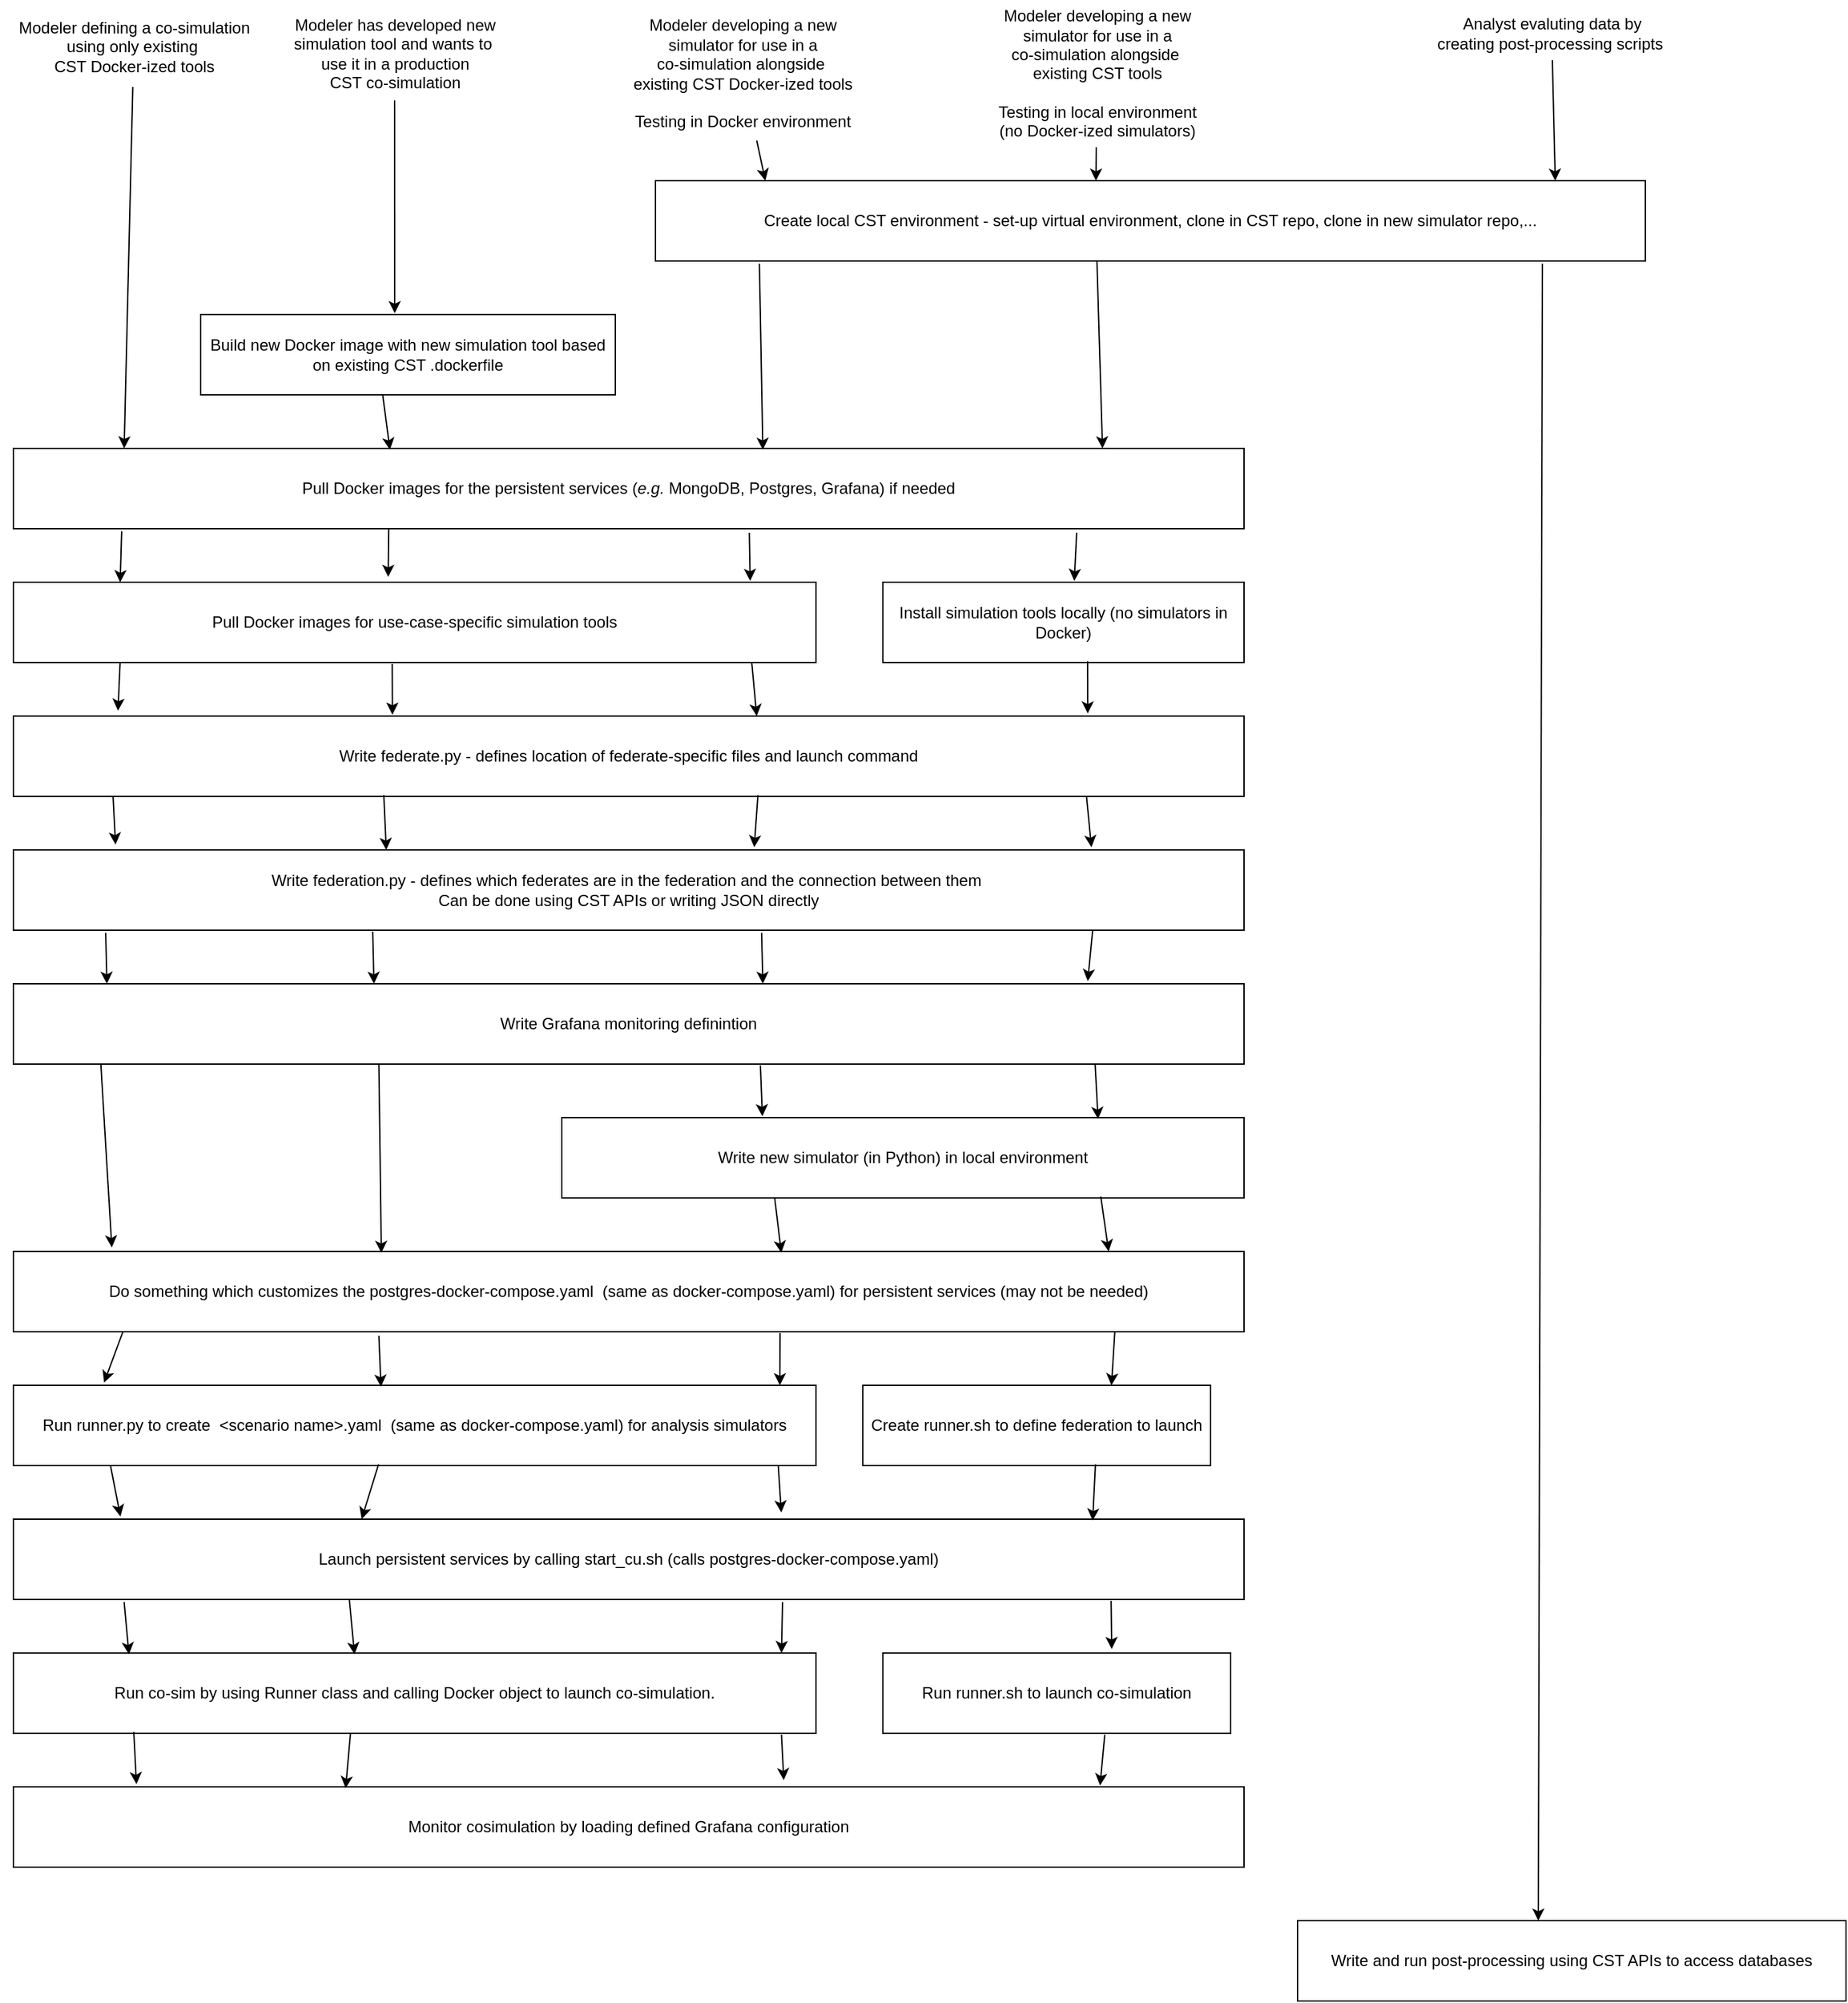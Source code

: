 <mxfile>
    <diagram id="5_6fcLbhgqzA1ueqYNM8" name="Page-1">
        <mxGraphModel dx="1610" dy="1110" grid="1" gridSize="10" guides="1" tooltips="1" connect="1" arrows="1" fold="1" page="1" pageScale="1" pageWidth="10000" pageHeight="10000" math="0" shadow="0">
            <root>
                <mxCell id="0"/>
                <mxCell id="1" parent="0"/>
                <mxCell id="2" value="Modeler defining a co-simulation&lt;br&gt;using only existing&amp;nbsp;&lt;br&gt;CST Docker-ized tools" style="text;html=1;align=center;verticalAlign=middle;resizable=0;points=[];autosize=1;strokeColor=none;fillColor=none;" vertex="1" parent="1">
                    <mxGeometry x="110" y="30.0" width="200" height="60" as="geometry"/>
                </mxCell>
                <mxCell id="3" value="Pull Docker images for the persistent services (&lt;i&gt;e.g.&lt;/i&gt;&amp;nbsp;MongoDB, Postgres, Grafana) if needed" style="rounded=0;whiteSpace=wrap;html=1;" vertex="1" parent="1">
                    <mxGeometry x="120" y="360" width="920" height="60" as="geometry"/>
                </mxCell>
                <mxCell id="4" value="" style="endArrow=classic;html=1;entryX=0.09;entryY=0;entryDx=0;entryDy=0;entryPerimeter=0;" edge="1" parent="1" source="2" target="3">
                    <mxGeometry width="50" height="50" relative="1" as="geometry">
                        <mxPoint x="600" y="650" as="sourcePoint"/>
                        <mxPoint x="650" y="600" as="targetPoint"/>
                    </mxGeometry>
                </mxCell>
                <mxCell id="5" value="Pull Docker images for use-case-specific simulation tools" style="rounded=0;whiteSpace=wrap;html=1;" vertex="1" parent="1">
                    <mxGeometry x="120" y="460" width="600" height="60" as="geometry"/>
                </mxCell>
                <mxCell id="6" value="" style="endArrow=classic;html=1;exitX=0.088;exitY=1.033;exitDx=0;exitDy=0;exitPerimeter=0;entryX=0.133;entryY=0;entryDx=0;entryDy=0;entryPerimeter=0;" edge="1" parent="1" source="3" target="5">
                    <mxGeometry width="50" height="50" relative="1" as="geometry">
                        <mxPoint x="195" y="450" as="sourcePoint"/>
                        <mxPoint x="204" y="490" as="targetPoint"/>
                    </mxGeometry>
                </mxCell>
                <mxCell id="7" value="Write federate.py - defines location of federate-specific files and launch command" style="rounded=0;whiteSpace=wrap;html=1;" vertex="1" parent="1">
                    <mxGeometry x="120" y="560" width="920" height="60" as="geometry"/>
                </mxCell>
                <mxCell id="8" value="" style="endArrow=classic;html=1;entryX=0.085;entryY=-0.067;entryDx=0;entryDy=0;entryPerimeter=0;exitX=0.133;exitY=1;exitDx=0;exitDy=0;exitPerimeter=0;" edge="1" parent="1" source="5" target="7">
                    <mxGeometry width="50" height="50" relative="1" as="geometry">
                        <mxPoint x="210" y="550" as="sourcePoint"/>
                        <mxPoint x="214" y="500" as="targetPoint"/>
                    </mxGeometry>
                </mxCell>
                <mxCell id="9" value="Write federation.py - defines which federates are in the federation and the connection between them&amp;nbsp;&lt;br&gt;Can be done using CST APIs or writing JSON directly" style="rounded=0;whiteSpace=wrap;html=1;" vertex="1" parent="1">
                    <mxGeometry x="120" y="660" width="920" height="60" as="geometry"/>
                </mxCell>
                <mxCell id="10" value="Do something which customizes the postgres-docker-compose.yaml&amp;nbsp; (same as docker-compose.yaml) for persistent services (may not be needed)" style="rounded=0;whiteSpace=wrap;html=1;" vertex="1" parent="1">
                    <mxGeometry x="120" y="960" width="920" height="60" as="geometry"/>
                </mxCell>
                <mxCell id="11" value="Run co-sim by using Runner class and calling Docker object to launch co-simulation." style="rounded=0;whiteSpace=wrap;html=1;" vertex="1" parent="1">
                    <mxGeometry x="120" y="1260" width="600" height="60" as="geometry"/>
                </mxCell>
                <mxCell id="13" value="" style="endArrow=classic;html=1;entryX=0.083;entryY=-0.067;entryDx=0;entryDy=0;entryPerimeter=0;exitX=0.081;exitY=1;exitDx=0;exitDy=0;exitPerimeter=0;" edge="1" parent="1" source="7" target="9">
                    <mxGeometry width="50" height="50" relative="1" as="geometry">
                        <mxPoint x="210" y="650" as="sourcePoint"/>
                        <mxPoint x="219.8" y="600" as="targetPoint"/>
                    </mxGeometry>
                </mxCell>
                <mxCell id="14" value="" style="endArrow=classic;html=1;entryX=0.08;entryY=-0.05;entryDx=0;entryDy=0;entryPerimeter=0;exitX=0.071;exitY=0.983;exitDx=0;exitDy=0;exitPerimeter=0;" edge="1" parent="1" source="31" target="10">
                    <mxGeometry width="50" height="50" relative="1" as="geometry">
                        <mxPoint x="190" y="860" as="sourcePoint"/>
                        <mxPoint x="219.8" y="700" as="targetPoint"/>
                    </mxGeometry>
                </mxCell>
                <mxCell id="17" value="Monitor cosimulation by loading defined Grafana configuration" style="rounded=0;whiteSpace=wrap;html=1;" vertex="1" parent="1">
                    <mxGeometry x="120" y="1360" width="920" height="60" as="geometry"/>
                </mxCell>
                <mxCell id="18" value="" style="endArrow=classic;html=1;exitX=0.089;exitY=1;exitDx=0;exitDy=0;exitPerimeter=0;entryX=0.113;entryY=-0.033;entryDx=0;entryDy=0;entryPerimeter=0;" edge="1" parent="1" source="10" target="49">
                    <mxGeometry width="50" height="50" relative="1" as="geometry">
                        <mxPoint x="220" y="920" as="sourcePoint"/>
                        <mxPoint x="200" y="1070" as="targetPoint"/>
                    </mxGeometry>
                </mxCell>
                <mxCell id="19" value="" style="endArrow=classic;html=1;entryX=0.1;entryY=-0.033;entryDx=0;entryDy=0;entryPerimeter=0;exitX=0.15;exitY=0.983;exitDx=0;exitDy=0;exitPerimeter=0;" edge="1" parent="1" source="11" target="17">
                    <mxGeometry width="50" height="50" relative="1" as="geometry">
                        <mxPoint x="224.78" y="1588.98" as="sourcePoint"/>
                        <mxPoint x="224.78" y="1631.02" as="targetPoint"/>
                    </mxGeometry>
                </mxCell>
                <mxCell id="20" value="" style="endArrow=classic;html=1;entryX=0.439;entryY=0;entryDx=0;entryDy=0;entryPerimeter=0;exitX=0.896;exitY=1.033;exitDx=0;exitDy=0;exitPerimeter=0;" edge="1" parent="1" source="22" target="21">
                    <mxGeometry width="50" height="50" relative="1" as="geometry">
                        <mxPoint x="1220" y="200" as="sourcePoint"/>
                        <mxPoint x="810" y="970" as="targetPoint"/>
                    </mxGeometry>
                </mxCell>
                <mxCell id="21" value="Write and run post-processing using CST APIs to access databases" style="rounded=0;whiteSpace=wrap;html=1;" vertex="1" parent="1">
                    <mxGeometry x="1080" y="1460" width="410" height="60" as="geometry"/>
                </mxCell>
                <mxCell id="22" value="Create local CST environment - set-up virtual environment, clone in CST repo, clone in new simulator repo,..." style="rounded=0;whiteSpace=wrap;html=1;" vertex="1" parent="1">
                    <mxGeometry x="600" y="160" width="740" height="60" as="geometry"/>
                </mxCell>
                <mxCell id="23" value="Analyst evaluting data by&lt;br&gt;creating post-processing scripts&amp;nbsp;" style="text;html=1;align=center;verticalAlign=middle;resizable=0;points=[];autosize=1;strokeColor=none;fillColor=none;" vertex="1" parent="1">
                    <mxGeometry x="1170" y="30.0" width="200" height="40" as="geometry"/>
                </mxCell>
                <mxCell id="24" value="" style="endArrow=classic;html=1;entryX=0.909;entryY=0;entryDx=0;entryDy=0;entryPerimeter=0;" edge="1" parent="1" source="23" target="22">
                    <mxGeometry width="50" height="50" relative="1" as="geometry">
                        <mxPoint x="203.92" y="495.96" as="sourcePoint"/>
                        <mxPoint x="204" y="533.98" as="targetPoint"/>
                    </mxGeometry>
                </mxCell>
                <mxCell id="25" value="Modeler developing a new&lt;br&gt;simulator for use in a&lt;br&gt;co-simulation alongside&amp;nbsp;&lt;br&gt;existing CST Docker-ized tools&lt;br&gt;&lt;br&gt;Testing in Docker environment" style="text;html=1;align=center;verticalAlign=middle;resizable=0;points=[];autosize=1;strokeColor=none;fillColor=none;" vertex="1" parent="1">
                    <mxGeometry x="570" y="30" width="190" height="100" as="geometry"/>
                </mxCell>
                <mxCell id="26" value="" style="endArrow=classic;html=1;entryX=0.111;entryY=0;entryDx=0;entryDy=0;entryPerimeter=0;" edge="1" parent="1" source="25" target="22">
                    <mxGeometry width="50" height="50" relative="1" as="geometry">
                        <mxPoint x="445.138" y="140" as="sourcePoint"/>
                        <mxPoint x="1164.67" y="163.98" as="targetPoint"/>
                    </mxGeometry>
                </mxCell>
                <mxCell id="27" value="" style="endArrow=classic;html=1;entryX=0.609;entryY=0.017;entryDx=0;entryDy=0;entryPerimeter=0;exitX=0.105;exitY=1.033;exitDx=0;exitDy=0;exitPerimeter=0;" edge="1" parent="1" source="22" target="3">
                    <mxGeometry width="50" height="50" relative="1" as="geometry">
                        <mxPoint x="459.952" y="85" as="sourcePoint"/>
                        <mxPoint x="459.89" y="130" as="targetPoint"/>
                    </mxGeometry>
                </mxCell>
                <mxCell id="28" value="" style="endArrow=classic;html=1;exitX=0.305;exitY=1;exitDx=0;exitDy=0;exitPerimeter=0;entryX=0.467;entryY=-0.067;entryDx=0;entryDy=0;entryPerimeter=0;" edge="1" parent="1" source="3" target="5">
                    <mxGeometry width="50" height="50" relative="1" as="geometry">
                        <mxPoint x="213.92" y="461.98" as="sourcePoint"/>
                        <mxPoint x="214" y="500" as="targetPoint"/>
                    </mxGeometry>
                </mxCell>
                <mxCell id="29" value="" style="endArrow=classic;html=1;entryX=0.308;entryY=-0.017;entryDx=0;entryDy=0;entryPerimeter=0;exitX=0.472;exitY=1.017;exitDx=0;exitDy=0;exitPerimeter=0;" edge="1" parent="1" source="5" target="7">
                    <mxGeometry width="50" height="50" relative="1" as="geometry">
                        <mxPoint x="220" y="560" as="sourcePoint"/>
                        <mxPoint x="219.8" y="600" as="targetPoint"/>
                    </mxGeometry>
                </mxCell>
                <mxCell id="30" value="" style="endArrow=classic;html=1;entryX=0.303;entryY=0;entryDx=0;entryDy=0;entryPerimeter=0;exitX=0.301;exitY=0.983;exitDx=0;exitDy=0;exitPerimeter=0;" edge="1" parent="1" source="7" target="9">
                    <mxGeometry width="50" height="50" relative="1" as="geometry">
                        <mxPoint x="453.32" y="561.02" as="sourcePoint"/>
                        <mxPoint x="453.32" y="600" as="targetPoint"/>
                    </mxGeometry>
                </mxCell>
                <mxCell id="31" value="Write Grafana monitoring definintion" style="rounded=0;whiteSpace=wrap;html=1;" vertex="1" parent="1">
                    <mxGeometry x="120" y="760" width="920" height="60" as="geometry"/>
                </mxCell>
                <mxCell id="34" value="Write new simulator (in Python) in local environment" style="rounded=0;whiteSpace=wrap;html=1;" vertex="1" parent="1">
                    <mxGeometry x="530" y="860" width="510" height="60" as="geometry"/>
                </mxCell>
                <mxCell id="38" value="" style="endArrow=classic;html=1;entryX=0.609;entryY=0;entryDx=0;entryDy=0;entryPerimeter=0;exitX=0.608;exitY=1.033;exitDx=0;exitDy=0;exitPerimeter=0;" edge="1" parent="1" source="9" target="31">
                    <mxGeometry width="50" height="50" relative="1" as="geometry">
                        <mxPoint x="443.32" y="653" as="sourcePoint"/>
                        <mxPoint x="443.32" y="688.02" as="targetPoint"/>
                    </mxGeometry>
                </mxCell>
                <mxCell id="39" value="" style="endArrow=classic;html=1;entryX=0.294;entryY=-0.017;entryDx=0;entryDy=0;exitX=0.607;exitY=1.017;exitDx=0;exitDy=0;exitPerimeter=0;entryPerimeter=0;" edge="1" parent="1" source="31" target="34">
                    <mxGeometry width="50" height="50" relative="1" as="geometry">
                        <mxPoint x="441.64" y="748.98" as="sourcePoint"/>
                        <mxPoint x="441.64" y="788.02" as="targetPoint"/>
                    </mxGeometry>
                </mxCell>
                <mxCell id="44" value="Modeler developing a new&lt;br&gt;simulator for use in a&lt;br&gt;co-simulation alongside&amp;nbsp;&lt;br&gt;existing CST tools&lt;br&gt;&lt;br&gt;Testing in local environment &lt;br&gt;(no Docker-ized simulators)" style="text;html=1;align=center;verticalAlign=middle;resizable=0;points=[];autosize=1;strokeColor=none;fillColor=none;" vertex="1" parent="1">
                    <mxGeometry x="845" y="25.0" width="170" height="110" as="geometry"/>
                </mxCell>
                <mxCell id="45" value="" style="endArrow=classic;html=1;entryX=0.624;entryY=0.017;entryDx=0;entryDy=0;entryPerimeter=0;exitX=0.312;exitY=1;exitDx=0;exitDy=0;exitPerimeter=0;" edge="1" parent="1" source="34" target="10">
                    <mxGeometry width="50" height="50" relative="1" as="geometry">
                        <mxPoint x="439.12" y="851.02" as="sourcePoint"/>
                        <mxPoint x="440.08" y="890" as="targetPoint"/>
                    </mxGeometry>
                </mxCell>
                <mxCell id="46" value="" style="endArrow=classic;html=1;entryX=0.445;entryY=0;entryDx=0;entryDy=0;entryPerimeter=0;" edge="1" parent="1" source="44" target="22">
                    <mxGeometry width="50" height="50" relative="1" as="geometry">
                        <mxPoint x="920" y="144" as="sourcePoint"/>
                        <mxPoint x="920" y="190" as="targetPoint"/>
                    </mxGeometry>
                </mxCell>
                <mxCell id="48" value="Install simulation tools locally (no simulators in Docker)" style="rounded=0;whiteSpace=wrap;html=1;" vertex="1" parent="1">
                    <mxGeometry x="770" y="460" width="270" height="60" as="geometry"/>
                </mxCell>
                <mxCell id="49" value="Run runner.py to create&amp;nbsp; &amp;lt;scenario name&amp;gt;.yaml&amp;nbsp; (same as docker-compose.yaml) for analysis simulators" style="rounded=0;whiteSpace=wrap;html=1;" vertex="1" parent="1">
                    <mxGeometry x="120" y="1060" width="600" height="60" as="geometry"/>
                </mxCell>
                <mxCell id="50" value="Launch persistent services by calling start_cu.sh (calls postgres-docker-compose.yaml)" style="rounded=0;whiteSpace=wrap;html=1;" vertex="1" parent="1">
                    <mxGeometry x="120" y="1160" width="920" height="60" as="geometry"/>
                </mxCell>
                <mxCell id="51" value="" style="endArrow=classic;html=1;exitX=0.121;exitY=1;exitDx=0;exitDy=0;exitPerimeter=0;entryX=0.087;entryY=-0.033;entryDx=0;entryDy=0;entryPerimeter=0;" edge="1" parent="1" source="49" target="50">
                    <mxGeometry width="50" height="50" relative="1" as="geometry">
                        <mxPoint x="186.52" y="1208.98" as="sourcePoint"/>
                        <mxPoint x="184" y="1250" as="targetPoint"/>
                    </mxGeometry>
                </mxCell>
                <mxCell id="52" value="" style="endArrow=classic;html=1;exitX=0.09;exitY=1.033;exitDx=0;exitDy=0;exitPerimeter=0;entryX=0.144;entryY=0.017;entryDx=0;entryDy=0;entryPerimeter=0;" edge="1" parent="1" source="50" target="11">
                    <mxGeometry width="50" height="50" relative="1" as="geometry">
                        <mxPoint x="181.12" y="1313" as="sourcePoint"/>
                        <mxPoint x="180.4" y="1348.98" as="targetPoint"/>
                    </mxGeometry>
                </mxCell>
                <mxCell id="54" value="" style="endArrow=classic;html=1;exitX=0.864;exitY=1.05;exitDx=0;exitDy=0;exitPerimeter=0;entryX=0.53;entryY=-0.017;entryDx=0;entryDy=0;entryPerimeter=0;" edge="1" parent="1" source="3" target="48">
                    <mxGeometry width="50" height="50" relative="1" as="geometry">
                        <mxPoint x="436.6" y="461.98" as="sourcePoint"/>
                        <mxPoint x="440" y="491.02" as="targetPoint"/>
                    </mxGeometry>
                </mxCell>
                <mxCell id="55" value="Modeler has developed new&lt;br&gt;simulation tool and wants to&amp;nbsp;&lt;br&gt;use it in a production&lt;br&gt;CST co-simulation" style="text;html=1;align=center;verticalAlign=middle;resizable=0;points=[];autosize=1;strokeColor=none;fillColor=none;" vertex="1" parent="1">
                    <mxGeometry x="320" y="30" width="170" height="70" as="geometry"/>
                </mxCell>
                <mxCell id="56" value="Build new Docker image with new simulation tool based on existing CST .dockerfile" style="rounded=0;whiteSpace=wrap;html=1;" vertex="1" parent="1">
                    <mxGeometry x="260" y="260" width="310" height="60" as="geometry"/>
                </mxCell>
                <mxCell id="57" value="" style="endArrow=classic;html=1;entryX=0.885;entryY=0;entryDx=0;entryDy=0;entryPerimeter=0;exitX=0.446;exitY=1;exitDx=0;exitDy=0;exitPerimeter=0;" edge="1" parent="1" source="22" target="3">
                    <mxGeometry width="50" height="50" relative="1" as="geometry">
                        <mxPoint x="437.2" y="493.98" as="sourcePoint"/>
                        <mxPoint x="677.87" y="295" as="targetPoint"/>
                    </mxGeometry>
                </mxCell>
                <mxCell id="58" value="" style="endArrow=classic;html=1;entryX=0.306;entryY=0.017;entryDx=0;entryDy=0;entryPerimeter=0;exitX=0.439;exitY=1;exitDx=0;exitDy=0;exitPerimeter=0;" edge="1" parent="1" source="56" target="3">
                    <mxGeometry width="50" height="50" relative="1" as="geometry">
                        <mxPoint x="690" y="320" as="sourcePoint"/>
                        <mxPoint x="697.87" y="271.02" as="targetPoint"/>
                    </mxGeometry>
                </mxCell>
                <mxCell id="60" value="" style="endArrow=classic;html=1;entryX=0.918;entryY=-0.017;entryDx=0;entryDy=0;entryPerimeter=0;exitX=0.598;exitY=1.05;exitDx=0;exitDy=0;exitPerimeter=0;" edge="1" parent="1" source="3" target="5">
                    <mxGeometry width="50" height="50" relative="1" as="geometry">
                        <mxPoint x="447.2" y="460" as="sourcePoint"/>
                        <mxPoint x="438.6" y="490" as="targetPoint"/>
                    </mxGeometry>
                </mxCell>
                <mxCell id="62" value="" style="endArrow=classic;html=1;entryX=0.468;entryY=-0.017;entryDx=0;entryDy=0;entryPerimeter=0;" edge="1" parent="1" source="55" target="56">
                    <mxGeometry width="50" height="50" relative="1" as="geometry">
                        <mxPoint x="455.138" y="150" as="sourcePoint"/>
                        <mxPoint x="449.89" y="203.98" as="targetPoint"/>
                    </mxGeometry>
                </mxCell>
                <mxCell id="63" value="" style="endArrow=classic;html=1;exitX=0.567;exitY=0.983;exitDx=0;exitDy=0;entryX=0.873;entryY=-0.033;entryDx=0;entryDy=0;entryPerimeter=0;exitPerimeter=0;" edge="1" parent="1" source="48" target="7">
                    <mxGeometry width="50" height="50" relative="1" as="geometry">
                        <mxPoint x="924.88" y="463" as="sourcePoint"/>
                        <mxPoint x="923.1" y="488.98" as="targetPoint"/>
                    </mxGeometry>
                </mxCell>
                <mxCell id="64" value="" style="endArrow=classic;html=1;exitX=0.872;exitY=1;exitDx=0;exitDy=0;entryX=0.876;entryY=-0.033;entryDx=0;entryDy=0;entryPerimeter=0;exitPerimeter=0;" edge="1" parent="1" source="7" target="9">
                    <mxGeometry width="50" height="50" relative="1" as="geometry">
                        <mxPoint x="915" y="550" as="sourcePoint"/>
                        <mxPoint x="918.76" y="590" as="targetPoint"/>
                    </mxGeometry>
                </mxCell>
                <mxCell id="66" value="" style="endArrow=classic;html=1;entryX=0.293;entryY=0;entryDx=0;entryDy=0;entryPerimeter=0;exitX=0.292;exitY=1.017;exitDx=0;exitDy=0;exitPerimeter=0;" edge="1" parent="1" source="9" target="31">
                    <mxGeometry width="50" height="50" relative="1" as="geometry">
                        <mxPoint x="406.92" y="648.98" as="sourcePoint"/>
                        <mxPoint x="408.76" y="690" as="targetPoint"/>
                    </mxGeometry>
                </mxCell>
                <mxCell id="67" value="" style="endArrow=classic;html=1;entryX=0.299;entryY=0.017;entryDx=0;entryDy=0;entryPerimeter=0;exitX=0.297;exitY=1;exitDx=0;exitDy=0;exitPerimeter=0;" edge="1" parent="1" source="31" target="10">
                    <mxGeometry width="50" height="50" relative="1" as="geometry">
                        <mxPoint x="398.64" y="751.02" as="sourcePoint"/>
                        <mxPoint x="399.56" y="790" as="targetPoint"/>
                    </mxGeometry>
                </mxCell>
                <mxCell id="68" value="" style="endArrow=classic;html=1;entryX=0.458;entryY=0.017;entryDx=0;entryDy=0;entryPerimeter=0;exitX=0.297;exitY=1.05;exitDx=0;exitDy=0;exitPerimeter=0;" edge="1" parent="1" source="10" target="49">
                    <mxGeometry width="50" height="50" relative="1" as="geometry">
                        <mxPoint x="390" y="1200" as="sourcePoint"/>
                        <mxPoint x="405.08" y="1151.02" as="targetPoint"/>
                    </mxGeometry>
                </mxCell>
                <mxCell id="69" value="" style="endArrow=classic;html=1;entryX=0.283;entryY=0;entryDx=0;entryDy=0;entryPerimeter=0;exitX=0.455;exitY=0.983;exitDx=0;exitDy=0;exitPerimeter=0;" edge="1" parent="1" source="49" target="50">
                    <mxGeometry width="50" height="50" relative="1" as="geometry">
                        <mxPoint x="400" y="1210" as="sourcePoint"/>
                        <mxPoint x="399.56" y="1248.98" as="targetPoint"/>
                    </mxGeometry>
                </mxCell>
                <mxCell id="70" value="" style="endArrow=classic;html=1;entryX=0.425;entryY=0.017;entryDx=0;entryDy=0;entryPerimeter=0;exitX=0.273;exitY=1;exitDx=0;exitDy=0;exitPerimeter=0;" edge="1" parent="1" source="50" target="11">
                    <mxGeometry width="50" height="50" relative="1" as="geometry">
                        <mxPoint x="410" y="1220" as="sourcePoint"/>
                        <mxPoint x="409.56" y="1258.98" as="targetPoint"/>
                    </mxGeometry>
                </mxCell>
                <mxCell id="71" value="" style="endArrow=classic;html=1;entryX=0.27;entryY=0.017;entryDx=0;entryDy=0;entryPerimeter=0;exitX=0.42;exitY=1;exitDx=0;exitDy=0;exitPerimeter=0;" edge="1" parent="1" source="11" target="17">
                    <mxGeometry width="50" height="50" relative="1" as="geometry">
                        <mxPoint x="420" y="1330" as="sourcePoint"/>
                        <mxPoint x="419.56" y="1368.98" as="targetPoint"/>
                    </mxGeometry>
                </mxCell>
                <mxCell id="72" value="" style="endArrow=classic;html=1;entryX=0.604;entryY=0;entryDx=0;entryDy=0;entryPerimeter=0;exitX=0.92;exitY=1;exitDx=0;exitDy=0;exitPerimeter=0;" edge="1" parent="1" source="5" target="7">
                    <mxGeometry width="50" height="50" relative="1" as="geometry">
                        <mxPoint x="680.16" y="453" as="sourcePoint"/>
                        <mxPoint x="680.8" y="488.98" as="targetPoint"/>
                    </mxGeometry>
                </mxCell>
                <mxCell id="73" value="" style="endArrow=classic;html=1;entryX=0.602;entryY=-0.033;entryDx=0;entryDy=0;entryPerimeter=0;exitX=0.605;exitY=0.983;exitDx=0;exitDy=0;exitPerimeter=0;" edge="1" parent="1" source="7" target="9">
                    <mxGeometry width="50" height="50" relative="1" as="geometry">
                        <mxPoint x="682" y="550" as="sourcePoint"/>
                        <mxPoint x="685.68" y="590" as="targetPoint"/>
                    </mxGeometry>
                </mxCell>
                <mxCell id="75" value="Run runner.sh to launch co-simulation" style="rounded=0;whiteSpace=wrap;html=1;" vertex="1" parent="1">
                    <mxGeometry x="770" y="1260" width="260" height="60" as="geometry"/>
                </mxCell>
                <mxCell id="76" value="" style="endArrow=classic;html=1;entryX=0.955;entryY=0;entryDx=0;entryDy=0;entryPerimeter=0;exitX=0.623;exitY=1.017;exitDx=0;exitDy=0;exitPerimeter=0;" edge="1" parent="1" source="10" target="49">
                    <mxGeometry width="50" height="50" relative="1" as="geometry">
                        <mxPoint x="699.12" y="950" as="sourcePoint"/>
                        <mxPoint x="704.08" y="991.02" as="targetPoint"/>
                    </mxGeometry>
                </mxCell>
                <mxCell id="77" value="" style="endArrow=classic;html=1;entryX=0.624;entryY=-0.083;entryDx=0;entryDy=0;entryPerimeter=0;exitX=0.953;exitY=1;exitDx=0;exitDy=0;exitPerimeter=0;" edge="1" parent="1" source="49" target="50">
                    <mxGeometry width="50" height="50" relative="1" as="geometry">
                        <mxPoint x="703.16" y="1051.02" as="sourcePoint"/>
                        <mxPoint x="705" y="1091.02" as="targetPoint"/>
                    </mxGeometry>
                </mxCell>
                <mxCell id="81" value="" style="endArrow=classic;html=1;exitX=0.877;exitY=1;exitDx=0;exitDy=0;entryX=0.873;entryY=-0.033;entryDx=0;entryDy=0;entryPerimeter=0;exitPerimeter=0;" edge="1" parent="1" source="9" target="31">
                    <mxGeometry width="50" height="50" relative="1" as="geometry">
                        <mxPoint x="932.24" y="650" as="sourcePoint"/>
                        <mxPoint x="935.92" y="688.02" as="targetPoint"/>
                    </mxGeometry>
                </mxCell>
                <mxCell id="82" value="" style="endArrow=classic;html=1;exitX=0.879;exitY=1;exitDx=0;exitDy=0;entryX=0.786;entryY=0.017;entryDx=0;entryDy=0;entryPerimeter=0;exitPerimeter=0;" edge="1" parent="1" source="31" target="34">
                    <mxGeometry width="50" height="50" relative="1" as="geometry">
                        <mxPoint x="942.24" y="660" as="sourcePoint"/>
                        <mxPoint x="945.92" y="698.02" as="targetPoint"/>
                    </mxGeometry>
                </mxCell>
                <mxCell id="83" value="" style="endArrow=classic;html=1;entryX=0.89;entryY=0;entryDx=0;entryDy=0;entryPerimeter=0;exitX=0.79;exitY=0.983;exitDx=0;exitDy=0;exitPerimeter=0;" edge="1" parent="1" source="34" target="10">
                    <mxGeometry width="50" height="50" relative="1" as="geometry">
                        <mxPoint x="939" y="930" as="sourcePoint"/>
                        <mxPoint x="955.92" y="708.02" as="targetPoint"/>
                    </mxGeometry>
                </mxCell>
                <mxCell id="85" value="" style="endArrow=classic;html=1;entryX=0.715;entryY=0;entryDx=0;entryDy=0;entryPerimeter=0;exitX=0.895;exitY=1;exitDx=0;exitDy=0;exitPerimeter=0;" edge="1" parent="1" source="10" target="88">
                    <mxGeometry width="50" height="50" relative="1" as="geometry">
                        <mxPoint x="947.88" y="1048.98" as="sourcePoint"/>
                        <mxPoint x="950.64" y="1088.98" as="targetPoint"/>
                    </mxGeometry>
                </mxCell>
                <mxCell id="86" value="" style="endArrow=classic;html=1;entryX=0.658;entryY=-0.05;entryDx=0;entryDy=0;entryPerimeter=0;exitX=0.892;exitY=1.017;exitDx=0;exitDy=0;exitPerimeter=0;" edge="1" parent="1" source="50" target="75">
                    <mxGeometry width="50" height="50" relative="1" as="geometry">
                        <mxPoint x="957.88" y="1058.98" as="sourcePoint"/>
                        <mxPoint x="960.64" y="1098.98" as="targetPoint"/>
                    </mxGeometry>
                </mxCell>
                <mxCell id="87" value="" style="endArrow=classic;html=1;entryX=0.883;entryY=-0.017;entryDx=0;entryDy=0;entryPerimeter=0;exitX=0.638;exitY=1.017;exitDx=0;exitDy=0;exitPerimeter=0;" edge="1" parent="1" source="75" target="17">
                    <mxGeometry width="50" height="50" relative="1" as="geometry">
                        <mxPoint x="967.88" y="1068.98" as="sourcePoint"/>
                        <mxPoint x="970.64" y="1108.98" as="targetPoint"/>
                    </mxGeometry>
                </mxCell>
                <mxCell id="88" value="Create runner.sh to define federation to launch" style="rounded=0;whiteSpace=wrap;html=1;" vertex="1" parent="1">
                    <mxGeometry x="755" y="1060" width="260" height="60" as="geometry"/>
                </mxCell>
                <mxCell id="89" value="" style="endArrow=classic;html=1;entryX=0.877;entryY=0.017;entryDx=0;entryDy=0;entryPerimeter=0;exitX=0.669;exitY=0.983;exitDx=0;exitDy=0;exitPerimeter=0;" edge="1" parent="1" source="88" target="50">
                    <mxGeometry width="50" height="50" relative="1" as="geometry">
                        <mxPoint x="953.4" y="1050" as="sourcePoint"/>
                        <mxPoint x="950.9" y="1090" as="targetPoint"/>
                    </mxGeometry>
                </mxCell>
                <mxCell id="90" value="" style="endArrow=classic;html=1;entryX=0.957;entryY=0;entryDx=0;entryDy=0;entryPerimeter=0;exitX=0.625;exitY=1.033;exitDx=0;exitDy=0;exitPerimeter=0;" edge="1" parent="1" source="50" target="11">
                    <mxGeometry width="50" height="50" relative="1" as="geometry">
                        <mxPoint x="701.8" y="1150" as="sourcePoint"/>
                        <mxPoint x="704.08" y="1185.02" as="targetPoint"/>
                    </mxGeometry>
                </mxCell>
                <mxCell id="91" value="" style="endArrow=classic;html=1;entryX=0.626;entryY=-0.083;entryDx=0;entryDy=0;entryPerimeter=0;exitX=0.957;exitY=1.017;exitDx=0;exitDy=0;exitPerimeter=0;" edge="1" parent="1" source="11" target="17">
                    <mxGeometry width="50" height="50" relative="1" as="geometry">
                        <mxPoint x="704.08" y="1254.02" as="sourcePoint"/>
                        <mxPoint x="704.2" y="1290" as="targetPoint"/>
                    </mxGeometry>
                </mxCell>
                <mxCell id="92" value="" style="endArrow=classic;html=1;entryX=0.076;entryY=0;entryDx=0;entryDy=0;entryPerimeter=0;exitX=0.075;exitY=1.033;exitDx=0;exitDy=0;exitPerimeter=0;" edge="1" parent="1" source="9" target="31">
                    <mxGeometry width="50" height="50" relative="1" as="geometry">
                        <mxPoint x="204.52" y="630" as="sourcePoint"/>
                        <mxPoint x="206.36" y="665.98" as="targetPoint"/>
                    </mxGeometry>
                </mxCell>
            </root>
        </mxGraphModel>
    </diagram>
</mxfile>